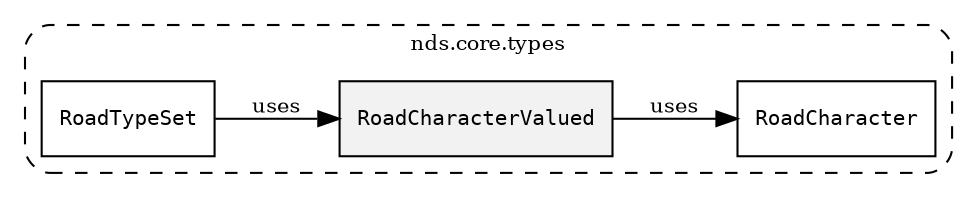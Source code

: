 /**
 * This dot file creates symbol collaboration diagram for RoadCharacterValued.
 */
digraph ZSERIO
{
    node [shape=box, fontsize=10];
    rankdir="LR";
    fontsize=10;
    tooltip="RoadCharacterValued collaboration diagram";

    subgraph "cluster_nds.core.types"
    {
        style="dashed, rounded";
        label="nds.core.types";
        tooltip="Package nds.core.types";
        href="../../../content/packages/nds.core.types.html#Package-nds-core-types";
        target="_parent";

        "RoadCharacterValued" [style="filled", fillcolor="#0000000D", target="_parent", label=<<font face="monospace"><table align="center" border="0" cellspacing="0" cellpadding="0"><tr><td href="../../../content/packages/nds.core.types.html#Structure-RoadCharacterValued" title="Structure defined in nds.core.types">RoadCharacterValued</td></tr></table></font>>];
        "RoadCharacter" [target="_parent", label=<<font face="monospace"><table align="center" border="0" cellspacing="0" cellpadding="0"><tr><td href="../../../content/packages/nds.core.types.html#Enum-RoadCharacter" title="Enum defined in nds.core.types">RoadCharacter</td></tr></table></font>>];
        "RoadTypeSet" [target="_parent", label=<<font face="monospace"><table align="center" border="0" cellspacing="0" cellpadding="0"><tr><td href="../../../content/packages/nds.core.types.html#Structure-RoadTypeSet" title="Structure defined in nds.core.types">RoadTypeSet</td></tr></table></font>>];
    }

    "RoadCharacterValued" -> "RoadCharacter" [label="uses", fontsize=10];
    "RoadTypeSet" -> "RoadCharacterValued" [label="uses", fontsize=10];
}
